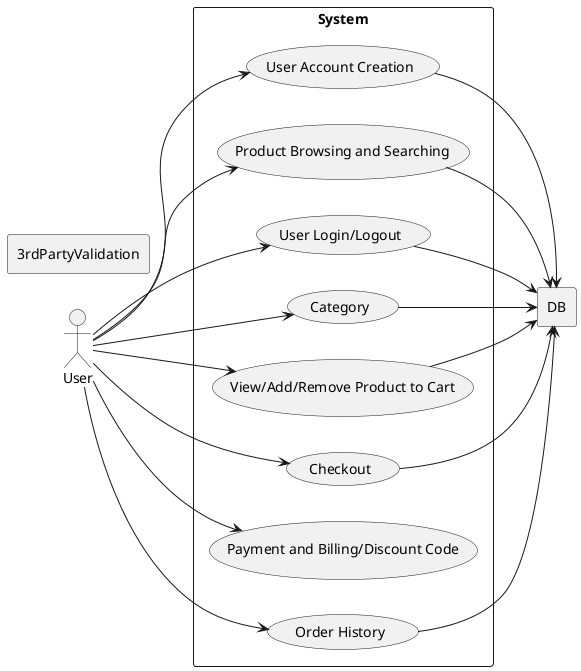 

@startuml US-01, US-03, US-04, US-05, US-07, US-10, US-27
left to right direction
actor User
actor DB
actor 3rdPartyValidation

rectangle System {
  usecase "User Account Creation" as U1
  usecase "Product Browsing and Searching" as U2
  usecase "User Login/Logout" as U3
  usecase "Category" as U4
  
  usecase "View/Add/Remove Product to Cart" as U5
  
  usecase "Checkout" as U6
  usecase "Payment and Billing/Discount Code" as U7
  usecase "Order History" as U8
  



}

rectangle DB {
'   usecase "Verify Payment Info" as U3
'   usecase "Prompt for Correct Info" as U4
'   usecase "Bill User" as U5
'   usecase "Display Success & Receipt" as U6
}

rectangle 3rdPartyValidation{

}

User --> U1
U1 --> DB
User --> U2
U2 --> DB
User --> U3
U3 --> DB
User --> U4 
U4 --> DB
User --> U5
U5 --> DB
User --> U6
U6 --> DB
User --> U7


User --> U8
U8 --> DB




' DB --> U3
' DB --> U4
' DB --> U5
' DB --> U6
@enduml